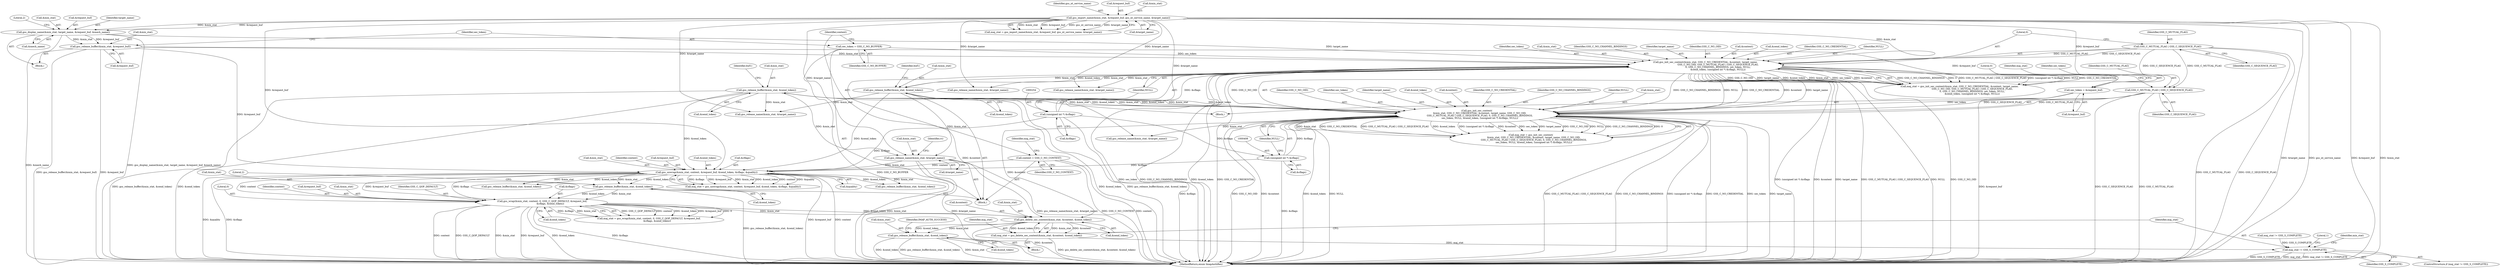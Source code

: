 digraph "0_neomutt_6f163e07ae68654d7ac5268cbb7565f6df79ad85_0@API" {
"1000743" [label="(Call,gss_delete_sec_context(&min_stat, &context, &send_token))"];
"1000662" [label="(Call,gss_wrap(&min_stat, context, 0, GSS_C_QOP_DEFAULT, &request_buf,\n                      &cflags, &send_token))"];
"1000582" [label="(Call,gss_release_buffer(&min_stat, &send_token))"];
"1000502" [label="(Call,gss_unwrap(&min_stat, context, &request_buf, &send_token, &cflags, &quality))"];
"1000460" [label="(Call,gss_release_name(&min_stat, &target_name))"];
"1000445" [label="(Call,gss_release_buffer(&min_stat, &send_token))"];
"1000390" [label="(Call,gss_init_sec_context(\n        &min_stat, GSS_C_NO_CREDENTIAL, &context, target_name, GSS_C_NO_OID,\n        GSS_C_MUTUAL_FLAG | GSS_C_SEQUENCE_FLAG, 0, GSS_C_NO_CHANNEL_BINDINGS,\n        sec_token, NULL, &send_token, (unsigned int *) &cflags, NULL))"];
"1000324" [label="(Call,gss_release_buffer(&min_stat, &send_token))"];
"1000236" [label="(Call,gss_init_sec_context(&min_stat, GSS_C_NO_CREDENTIAL, &context, target_name,\n                                  GSS_C_NO_OID, GSS_C_MUTUAL_FLAG | GSS_C_SEQUENCE_FLAG,\n                                  0, GSS_C_NO_CHANNEL_BINDINGS, sec_token, NULL,\n                                  &send_token, (unsigned int *) &cflags, NULL))"];
"1000182" [label="(Call,gss_import_name(&min_stat, &request_buf, gss_nt_service_name, &target_name))"];
"1000223" [label="(Call,gss_release_buffer(&min_stat, &request_buf))"];
"1000207" [label="(Call,gss_display_name(&min_stat, target_name, &request_buf, &mech_name))"];
"1000244" [label="(Call,GSS_C_MUTUAL_FLAG | GSS_C_SEQUENCE_FLAG)"];
"1000228" [label="(Call,sec_token = GSS_C_NO_BUFFER)"];
"1000253" [label="(Call,(unsigned int *) &cflags)"];
"1000398" [label="(Call,GSS_C_MUTUAL_FLAG | GSS_C_SEQUENCE_FLAG)"];
"1000384" [label="(Call,sec_token = &request_buf)"];
"1000407" [label="(Call,(unsigned int *) &cflags)"];
"1000231" [label="(Call,context = GSS_C_NO_CONTEXT)"];
"1000741" [label="(Call,maj_stat = gss_delete_sec_context(&min_stat, &context, &send_token))"];
"1000751" [label="(Call,maj_stat != GSS_S_COMPLETE)"];
"1000757" [label="(Call,gss_release_buffer(&min_stat, &send_token))"];
"1000752" [label="(Identifier,maj_stat)"];
"1000666" [label="(Literal,0)"];
"1000583" [label="(Call,&min_stat)"];
"1000234" [label="(Call,maj_stat = gss_init_sec_context(&min_stat, GSS_C_NO_CREDENTIAL, &context, target_name,\n                                  GSS_C_NO_OID, GSS_C_MUTUAL_FLAG | GSS_C_SEQUENCE_FLAG,\n                                  0, GSS_C_NO_CHANNEL_BINDINGS, sec_token, NULL,\n                                  &send_token, (unsigned int *) &cflags, NULL))"];
"1000180" [label="(Call,maj_stat = gss_import_name(&min_stat, &request_buf, gss_nt_service_name, &target_name))"];
"1000251" [label="(Call,&send_token)"];
"1000751" [label="(Call,maj_stat != GSS_S_COMPLETE)"];
"1000665" [label="(Identifier,context)"];
"1000248" [label="(Identifier,GSS_C_NO_CHANNEL_BINDINGS)"];
"1000585" [label="(Call,&send_token)"];
"1000242" [label="(Identifier,target_name)"];
"1000737" [label="(Block,)"];
"1000407" [label="(Call,(unsigned int *) &cflags)"];
"1000558" [label="(Call,gss_release_buffer(&min_stat, &send_token))"];
"1000388" [label="(Call,maj_stat = gss_init_sec_context(\n        &min_stat, GSS_C_NO_CREDENTIAL, &context, target_name, GSS_C_NO_OID,\n        GSS_C_MUTUAL_FLAG | GSS_C_SEQUENCE_FLAG, 0, GSS_C_NO_CHANNEL_BINDINGS,\n        sec_token, NULL, &send_token, (unsigned int *) &cflags, NULL))"];
"1000397" [label="(Identifier,GSS_C_NO_OID)"];
"1000253" [label="(Call,(unsigned int *) &cflags)"];
"1000188" [label="(Call,&target_name)"];
"1000403" [label="(Identifier,sec_token)"];
"1000384" [label="(Call,sec_token = &request_buf)"];
"1000226" [label="(Call,&request_buf)"];
"1000224" [label="(Call,&min_stat)"];
"1000182" [label="(Call,gss_import_name(&min_stat, &request_buf, gss_nt_service_name, &target_name))"];
"1000246" [label="(Identifier,GSS_C_SEQUENCE_FLAG)"];
"1000427" [label="(Call,gss_release_name(&min_stat, &target_name))"];
"1000243" [label="(Identifier,GSS_C_NO_OID)"];
"1000463" [label="(Call,&target_name)"];
"1000446" [label="(Call,&min_stat)"];
"1000240" [label="(Call,&context)"];
"1000786" [label="(MethodReturn,enum ImapAuthRes)"];
"1000207" [label="(Call,gss_display_name(&min_stat, target_name, &request_buf, &mech_name))"];
"1000247" [label="(Literal,0)"];
"1000588" [label="(Literal,2)"];
"1000746" [label="(Call,&context)"];
"1000502" [label="(Call,gss_unwrap(&min_stat, context, &request_buf, &send_token, &cflags, &quality))"];
"1000216" [label="(Literal,2)"];
"1000467" [label="(Identifier,rc)"];
"1000360" [label="(Call,gss_release_name(&min_stat, &target_name))"];
"1000759" [label="(Identifier,min_stat)"];
"1000508" [label="(Call,&send_token)"];
"1000239" [label="(Identifier,GSS_C_NO_CREDENTIAL)"];
"1000510" [label="(Call,&cflags)"];
"1000512" [label="(Call,&quality)"];
"1000401" [label="(Literal,0)"];
"1000743" [label="(Call,gss_delete_sec_context(&min_stat, &context, &send_token))"];
"1000503" [label="(Call,&min_stat)"];
"1000758" [label="(Call,&min_stat)"];
"1000273" [label="(Call,gss_release_name(&min_stat, &target_name))"];
"1000250" [label="(Identifier,NULL)"];
"1000668" [label="(Call,&request_buf)"];
"1000396" [label="(Identifier,target_name)"];
"1000327" [label="(Call,&send_token)"];
"1000206" [label="(Block,)"];
"1000741" [label="(Call,maj_stat = gss_delete_sec_context(&min_stat, &context, &send_token))"];
"1000236" [label="(Call,gss_init_sec_context(&min_stat, GSS_C_NO_CREDENTIAL, &context, target_name,\n                                  GSS_C_NO_OID, GSS_C_MUTUAL_FLAG | GSS_C_SEQUENCE_FLAG,\n                                  0, GSS_C_NO_CHANNEL_BINDINGS, sec_token, NULL,\n                                  &send_token, (unsigned int *) &cflags, NULL))"];
"1000451" [label="(Identifier,buf1)"];
"1000228" [label="(Call,sec_token = GSS_C_NO_BUFFER)"];
"1000230" [label="(Identifier,GSS_C_NO_BUFFER)"];
"1000663" [label="(Call,&min_stat)"];
"1000411" [label="(Identifier,NULL)"];
"1000343" [label="(Block,)"];
"1000187" [label="(Identifier,gss_nt_service_name)"];
"1000667" [label="(Identifier,GSS_C_QOP_DEFAULT)"];
"1000233" [label="(Identifier,GSS_C_NO_CONTEXT)"];
"1000675" [label="(Call,maj_stat != GSS_S_COMPLETE)"];
"1000744" [label="(Call,&min_stat)"];
"1000757" [label="(Call,gss_release_buffer(&min_stat, &send_token))"];
"1000232" [label="(Identifier,context)"];
"1000742" [label="(Identifier,maj_stat)"];
"1000672" [label="(Call,&send_token)"];
"1000582" [label="(Call,gss_release_buffer(&min_stat, &send_token))"];
"1000245" [label="(Identifier,GSS_C_MUTUAL_FLAG)"];
"1000324" [label="(Call,gss_release_buffer(&min_stat, &send_token))"];
"1000235" [label="(Identifier,maj_stat)"];
"1000325" [label="(Call,&min_stat)"];
"1000662" [label="(Call,gss_wrap(&min_stat, context, 0, GSS_C_QOP_DEFAULT, &request_buf,\n                      &cflags, &send_token))"];
"1000753" [label="(Identifier,GSS_S_COMPLETE)"];
"1000249" [label="(Identifier,sec_token)"];
"1000750" [label="(ControlStructure,if (maj_stat != GSS_S_COMPLETE))"];
"1000120" [label="(Block,)"];
"1000244" [label="(Call,GSS_C_MUTUAL_FLAG | GSS_C_SEQUENCE_FLAG)"];
"1000229" [label="(Identifier,sec_token)"];
"1000405" [label="(Call,&send_token)"];
"1000500" [label="(Call,maj_stat = gss_unwrap(&min_stat, context, &request_buf, &send_token, &cflags, &quality))"];
"1000398" [label="(Call,GSS_C_MUTUAL_FLAG | GSS_C_SEQUENCE_FLAG)"];
"1000505" [label="(Identifier,context)"];
"1000409" [label="(Call,&cflags)"];
"1000389" [label="(Identifier,maj_stat)"];
"1000223" [label="(Call,gss_release_buffer(&min_stat, &request_buf))"];
"1000208" [label="(Call,&min_stat)"];
"1000185" [label="(Call,&request_buf)"];
"1000330" [label="(Identifier,buf1)"];
"1000211" [label="(Call,&request_buf)"];
"1000394" [label="(Call,&context)"];
"1000670" [label="(Call,&cflags)"];
"1000393" [label="(Identifier,GSS_C_NO_CREDENTIAL)"];
"1000183" [label="(Call,&min_stat)"];
"1000255" [label="(Call,&cflags)"];
"1000231" [label="(Call,context = GSS_C_NO_CONTEXT)"];
"1000525" [label="(Call,gss_release_buffer(&min_stat, &send_token))"];
"1000506" [label="(Call,&request_buf)"];
"1000402" [label="(Identifier,GSS_C_NO_CHANNEL_BINDINGS)"];
"1000399" [label="(Identifier,GSS_C_MUTUAL_FLAG)"];
"1000763" [label="(Identifier,IMAP_AUTH_SUCCESS)"];
"1000303" [label="(Call,gss_release_name(&min_stat, &target_name))"];
"1000748" [label="(Call,&send_token)"];
"1000404" [label="(Identifier,NULL)"];
"1000386" [label="(Call,&request_buf)"];
"1000390" [label="(Call,gss_init_sec_context(\n        &min_stat, GSS_C_NO_CREDENTIAL, &context, target_name, GSS_C_NO_OID,\n        GSS_C_MUTUAL_FLAG | GSS_C_SEQUENCE_FLAG, 0, GSS_C_NO_CHANNEL_BINDINGS,\n        sec_token, NULL, &send_token, (unsigned int *) &cflags, NULL))"];
"1000391" [label="(Call,&min_stat)"];
"1000755" [label="(Literal,1)"];
"1000760" [label="(Call,&send_token)"];
"1000660" [label="(Call,maj_stat = gss_wrap(&min_stat, context, 0, GSS_C_QOP_DEFAULT, &request_buf,\n                      &cflags, &send_token))"];
"1000448" [label="(Call,&send_token)"];
"1000210" [label="(Identifier,target_name)"];
"1000237" [label="(Call,&min_stat)"];
"1000213" [label="(Call,&mech_name)"];
"1000460" [label="(Call,gss_release_name(&min_stat, &target_name))"];
"1000445" [label="(Call,gss_release_buffer(&min_stat, &send_token))"];
"1000257" [label="(Identifier,NULL)"];
"1000461" [label="(Call,&min_stat)"];
"1000385" [label="(Identifier,sec_token)"];
"1000400" [label="(Identifier,GSS_C_SEQUENCE_FLAG)"];
"1000743" -> "1000741"  [label="AST: "];
"1000743" -> "1000748"  [label="CFG: "];
"1000744" -> "1000743"  [label="AST: "];
"1000746" -> "1000743"  [label="AST: "];
"1000748" -> "1000743"  [label="AST: "];
"1000741" -> "1000743"  [label="CFG: "];
"1000743" -> "1000786"  [label="DDG: &context"];
"1000743" -> "1000741"  [label="DDG: &min_stat"];
"1000743" -> "1000741"  [label="DDG: &context"];
"1000743" -> "1000741"  [label="DDG: &send_token"];
"1000662" -> "1000743"  [label="DDG: &min_stat"];
"1000662" -> "1000743"  [label="DDG: &send_token"];
"1000390" -> "1000743"  [label="DDG: &context"];
"1000236" -> "1000743"  [label="DDG: &context"];
"1000743" -> "1000757"  [label="DDG: &min_stat"];
"1000743" -> "1000757"  [label="DDG: &send_token"];
"1000662" -> "1000660"  [label="AST: "];
"1000662" -> "1000672"  [label="CFG: "];
"1000663" -> "1000662"  [label="AST: "];
"1000665" -> "1000662"  [label="AST: "];
"1000666" -> "1000662"  [label="AST: "];
"1000667" -> "1000662"  [label="AST: "];
"1000668" -> "1000662"  [label="AST: "];
"1000670" -> "1000662"  [label="AST: "];
"1000672" -> "1000662"  [label="AST: "];
"1000660" -> "1000662"  [label="CFG: "];
"1000662" -> "1000786"  [label="DDG: &min_stat"];
"1000662" -> "1000786"  [label="DDG: &request_buf"];
"1000662" -> "1000786"  [label="DDG: &send_token"];
"1000662" -> "1000786"  [label="DDG: &cflags"];
"1000662" -> "1000786"  [label="DDG: context"];
"1000662" -> "1000786"  [label="DDG: GSS_C_QOP_DEFAULT"];
"1000662" -> "1000660"  [label="DDG: GSS_C_QOP_DEFAULT"];
"1000662" -> "1000660"  [label="DDG: context"];
"1000662" -> "1000660"  [label="DDG: &send_token"];
"1000662" -> "1000660"  [label="DDG: &request_buf"];
"1000662" -> "1000660"  [label="DDG: 0"];
"1000662" -> "1000660"  [label="DDG: &cflags"];
"1000662" -> "1000660"  [label="DDG: &min_stat"];
"1000582" -> "1000662"  [label="DDG: &min_stat"];
"1000582" -> "1000662"  [label="DDG: &send_token"];
"1000502" -> "1000662"  [label="DDG: context"];
"1000502" -> "1000662"  [label="DDG: &request_buf"];
"1000502" -> "1000662"  [label="DDG: &cflags"];
"1000582" -> "1000120"  [label="AST: "];
"1000582" -> "1000585"  [label="CFG: "];
"1000583" -> "1000582"  [label="AST: "];
"1000585" -> "1000582"  [label="AST: "];
"1000588" -> "1000582"  [label="CFG: "];
"1000582" -> "1000786"  [label="DDG: gss_release_buffer(&min_stat, &send_token)"];
"1000502" -> "1000582"  [label="DDG: &min_stat"];
"1000502" -> "1000582"  [label="DDG: &send_token"];
"1000502" -> "1000500"  [label="AST: "];
"1000502" -> "1000512"  [label="CFG: "];
"1000503" -> "1000502"  [label="AST: "];
"1000505" -> "1000502"  [label="AST: "];
"1000506" -> "1000502"  [label="AST: "];
"1000508" -> "1000502"  [label="AST: "];
"1000510" -> "1000502"  [label="AST: "];
"1000512" -> "1000502"  [label="AST: "];
"1000500" -> "1000502"  [label="CFG: "];
"1000502" -> "1000786"  [label="DDG: &request_buf"];
"1000502" -> "1000786"  [label="DDG: context"];
"1000502" -> "1000786"  [label="DDG: &quality"];
"1000502" -> "1000786"  [label="DDG: &cflags"];
"1000502" -> "1000500"  [label="DDG: &cflags"];
"1000502" -> "1000500"  [label="DDG: &request_buf"];
"1000502" -> "1000500"  [label="DDG: &min_stat"];
"1000502" -> "1000500"  [label="DDG: &send_token"];
"1000502" -> "1000500"  [label="DDG: context"];
"1000502" -> "1000500"  [label="DDG: &quality"];
"1000460" -> "1000502"  [label="DDG: &min_stat"];
"1000231" -> "1000502"  [label="DDG: context"];
"1000182" -> "1000502"  [label="DDG: &request_buf"];
"1000223" -> "1000502"  [label="DDG: &request_buf"];
"1000445" -> "1000502"  [label="DDG: &send_token"];
"1000324" -> "1000502"  [label="DDG: &send_token"];
"1000407" -> "1000502"  [label="DDG: &cflags"];
"1000253" -> "1000502"  [label="DDG: &cflags"];
"1000502" -> "1000525"  [label="DDG: &min_stat"];
"1000502" -> "1000525"  [label="DDG: &send_token"];
"1000502" -> "1000558"  [label="DDG: &min_stat"];
"1000502" -> "1000558"  [label="DDG: &send_token"];
"1000460" -> "1000120"  [label="AST: "];
"1000460" -> "1000463"  [label="CFG: "];
"1000461" -> "1000460"  [label="AST: "];
"1000463" -> "1000460"  [label="AST: "];
"1000467" -> "1000460"  [label="CFG: "];
"1000460" -> "1000786"  [label="DDG: gss_release_name(&min_stat, &target_name)"];
"1000460" -> "1000786"  [label="DDG: &min_stat"];
"1000460" -> "1000786"  [label="DDG: &target_name"];
"1000445" -> "1000460"  [label="DDG: &min_stat"];
"1000324" -> "1000460"  [label="DDG: &min_stat"];
"1000182" -> "1000460"  [label="DDG: &target_name"];
"1000445" -> "1000343"  [label="AST: "];
"1000445" -> "1000448"  [label="CFG: "];
"1000446" -> "1000445"  [label="AST: "];
"1000448" -> "1000445"  [label="AST: "];
"1000451" -> "1000445"  [label="CFG: "];
"1000445" -> "1000786"  [label="DDG: gss_release_buffer(&min_stat, &send_token)"];
"1000445" -> "1000786"  [label="DDG: &send_token"];
"1000445" -> "1000360"  [label="DDG: &min_stat"];
"1000445" -> "1000390"  [label="DDG: &min_stat"];
"1000445" -> "1000390"  [label="DDG: &send_token"];
"1000390" -> "1000445"  [label="DDG: &min_stat"];
"1000390" -> "1000445"  [label="DDG: &send_token"];
"1000390" -> "1000388"  [label="AST: "];
"1000390" -> "1000411"  [label="CFG: "];
"1000391" -> "1000390"  [label="AST: "];
"1000393" -> "1000390"  [label="AST: "];
"1000394" -> "1000390"  [label="AST: "];
"1000396" -> "1000390"  [label="AST: "];
"1000397" -> "1000390"  [label="AST: "];
"1000398" -> "1000390"  [label="AST: "];
"1000401" -> "1000390"  [label="AST: "];
"1000402" -> "1000390"  [label="AST: "];
"1000403" -> "1000390"  [label="AST: "];
"1000404" -> "1000390"  [label="AST: "];
"1000405" -> "1000390"  [label="AST: "];
"1000407" -> "1000390"  [label="AST: "];
"1000411" -> "1000390"  [label="AST: "];
"1000388" -> "1000390"  [label="CFG: "];
"1000390" -> "1000786"  [label="DDG: target_name"];
"1000390" -> "1000786"  [label="DDG: GSS_C_NO_OID"];
"1000390" -> "1000786"  [label="DDG: &context"];
"1000390" -> "1000786"  [label="DDG: &send_token"];
"1000390" -> "1000786"  [label="DDG: NULL"];
"1000390" -> "1000786"  [label="DDG: GSS_C_MUTUAL_FLAG | GSS_C_SEQUENCE_FLAG"];
"1000390" -> "1000786"  [label="DDG: GSS_C_NO_CHANNEL_BINDINGS"];
"1000390" -> "1000786"  [label="DDG: (unsigned int *) &cflags"];
"1000390" -> "1000786"  [label="DDG: GSS_C_NO_CREDENTIAL"];
"1000390" -> "1000786"  [label="DDG: sec_token"];
"1000390" -> "1000388"  [label="DDG: &min_stat"];
"1000390" -> "1000388"  [label="DDG: GSS_C_NO_CREDENTIAL"];
"1000390" -> "1000388"  [label="DDG: GSS_C_MUTUAL_FLAG | GSS_C_SEQUENCE_FLAG"];
"1000390" -> "1000388"  [label="DDG: &send_token"];
"1000390" -> "1000388"  [label="DDG: (unsigned int *) &cflags"];
"1000390" -> "1000388"  [label="DDG: &context"];
"1000390" -> "1000388"  [label="DDG: sec_token"];
"1000390" -> "1000388"  [label="DDG: target_name"];
"1000390" -> "1000388"  [label="DDG: GSS_C_NO_OID"];
"1000390" -> "1000388"  [label="DDG: NULL"];
"1000390" -> "1000388"  [label="DDG: GSS_C_NO_CHANNEL_BINDINGS"];
"1000390" -> "1000388"  [label="DDG: 0"];
"1000324" -> "1000390"  [label="DDG: &min_stat"];
"1000324" -> "1000390"  [label="DDG: &send_token"];
"1000236" -> "1000390"  [label="DDG: GSS_C_NO_CREDENTIAL"];
"1000236" -> "1000390"  [label="DDG: &context"];
"1000236" -> "1000390"  [label="DDG: target_name"];
"1000236" -> "1000390"  [label="DDG: GSS_C_NO_OID"];
"1000236" -> "1000390"  [label="DDG: GSS_C_NO_CHANNEL_BINDINGS"];
"1000236" -> "1000390"  [label="DDG: NULL"];
"1000398" -> "1000390"  [label="DDG: GSS_C_MUTUAL_FLAG"];
"1000398" -> "1000390"  [label="DDG: GSS_C_SEQUENCE_FLAG"];
"1000384" -> "1000390"  [label="DDG: sec_token"];
"1000407" -> "1000390"  [label="DDG: &cflags"];
"1000390" -> "1000427"  [label="DDG: &min_stat"];
"1000324" -> "1000120"  [label="AST: "];
"1000324" -> "1000327"  [label="CFG: "];
"1000325" -> "1000324"  [label="AST: "];
"1000327" -> "1000324"  [label="AST: "];
"1000330" -> "1000324"  [label="CFG: "];
"1000324" -> "1000786"  [label="DDG: gss_release_buffer(&min_stat, &send_token)"];
"1000324" -> "1000786"  [label="DDG: &send_token"];
"1000236" -> "1000324"  [label="DDG: &min_stat"];
"1000236" -> "1000324"  [label="DDG: &send_token"];
"1000324" -> "1000360"  [label="DDG: &min_stat"];
"1000236" -> "1000234"  [label="AST: "];
"1000236" -> "1000257"  [label="CFG: "];
"1000237" -> "1000236"  [label="AST: "];
"1000239" -> "1000236"  [label="AST: "];
"1000240" -> "1000236"  [label="AST: "];
"1000242" -> "1000236"  [label="AST: "];
"1000243" -> "1000236"  [label="AST: "];
"1000244" -> "1000236"  [label="AST: "];
"1000247" -> "1000236"  [label="AST: "];
"1000248" -> "1000236"  [label="AST: "];
"1000249" -> "1000236"  [label="AST: "];
"1000250" -> "1000236"  [label="AST: "];
"1000251" -> "1000236"  [label="AST: "];
"1000253" -> "1000236"  [label="AST: "];
"1000257" -> "1000236"  [label="AST: "];
"1000234" -> "1000236"  [label="CFG: "];
"1000236" -> "1000786"  [label="DDG: GSS_C_NO_CHANNEL_BINDINGS"];
"1000236" -> "1000786"  [label="DDG: &send_token"];
"1000236" -> "1000786"  [label="DDG: GSS_C_NO_CREDENTIAL"];
"1000236" -> "1000786"  [label="DDG: (unsigned int *) &cflags"];
"1000236" -> "1000786"  [label="DDG: &context"];
"1000236" -> "1000786"  [label="DDG: target_name"];
"1000236" -> "1000786"  [label="DDG: GSS_C_MUTUAL_FLAG | GSS_C_SEQUENCE_FLAG"];
"1000236" -> "1000786"  [label="DDG: NULL"];
"1000236" -> "1000786"  [label="DDG: GSS_C_NO_OID"];
"1000236" -> "1000786"  [label="DDG: sec_token"];
"1000236" -> "1000234"  [label="DDG: GSS_C_NO_CHANNEL_BINDINGS"];
"1000236" -> "1000234"  [label="DDG: 0"];
"1000236" -> "1000234"  [label="DDG: GSS_C_MUTUAL_FLAG | GSS_C_SEQUENCE_FLAG"];
"1000236" -> "1000234"  [label="DDG: (unsigned int *) &cflags"];
"1000236" -> "1000234"  [label="DDG: NULL"];
"1000236" -> "1000234"  [label="DDG: GSS_C_NO_CREDENTIAL"];
"1000236" -> "1000234"  [label="DDG: GSS_C_NO_OID"];
"1000236" -> "1000234"  [label="DDG: target_name"];
"1000236" -> "1000234"  [label="DDG: &send_token"];
"1000236" -> "1000234"  [label="DDG: &min_stat"];
"1000236" -> "1000234"  [label="DDG: sec_token"];
"1000236" -> "1000234"  [label="DDG: &context"];
"1000182" -> "1000236"  [label="DDG: &min_stat"];
"1000223" -> "1000236"  [label="DDG: &min_stat"];
"1000207" -> "1000236"  [label="DDG: target_name"];
"1000244" -> "1000236"  [label="DDG: GSS_C_MUTUAL_FLAG"];
"1000244" -> "1000236"  [label="DDG: GSS_C_SEQUENCE_FLAG"];
"1000228" -> "1000236"  [label="DDG: sec_token"];
"1000253" -> "1000236"  [label="DDG: &cflags"];
"1000236" -> "1000273"  [label="DDG: &min_stat"];
"1000236" -> "1000303"  [label="DDG: &min_stat"];
"1000182" -> "1000180"  [label="AST: "];
"1000182" -> "1000188"  [label="CFG: "];
"1000183" -> "1000182"  [label="AST: "];
"1000185" -> "1000182"  [label="AST: "];
"1000187" -> "1000182"  [label="AST: "];
"1000188" -> "1000182"  [label="AST: "];
"1000180" -> "1000182"  [label="CFG: "];
"1000182" -> "1000786"  [label="DDG: &target_name"];
"1000182" -> "1000786"  [label="DDG: gss_nt_service_name"];
"1000182" -> "1000786"  [label="DDG: &request_buf"];
"1000182" -> "1000786"  [label="DDG: &min_stat"];
"1000182" -> "1000180"  [label="DDG: &min_stat"];
"1000182" -> "1000180"  [label="DDG: &request_buf"];
"1000182" -> "1000180"  [label="DDG: gss_nt_service_name"];
"1000182" -> "1000180"  [label="DDG: &target_name"];
"1000182" -> "1000207"  [label="DDG: &min_stat"];
"1000182" -> "1000207"  [label="DDG: &request_buf"];
"1000182" -> "1000273"  [label="DDG: &target_name"];
"1000182" -> "1000303"  [label="DDG: &target_name"];
"1000182" -> "1000360"  [label="DDG: &target_name"];
"1000182" -> "1000384"  [label="DDG: &request_buf"];
"1000182" -> "1000427"  [label="DDG: &target_name"];
"1000223" -> "1000206"  [label="AST: "];
"1000223" -> "1000226"  [label="CFG: "];
"1000224" -> "1000223"  [label="AST: "];
"1000226" -> "1000223"  [label="AST: "];
"1000229" -> "1000223"  [label="CFG: "];
"1000223" -> "1000786"  [label="DDG: gss_release_buffer(&min_stat, &request_buf)"];
"1000223" -> "1000786"  [label="DDG: &request_buf"];
"1000207" -> "1000223"  [label="DDG: &min_stat"];
"1000207" -> "1000223"  [label="DDG: &request_buf"];
"1000223" -> "1000384"  [label="DDG: &request_buf"];
"1000207" -> "1000206"  [label="AST: "];
"1000207" -> "1000213"  [label="CFG: "];
"1000208" -> "1000207"  [label="AST: "];
"1000210" -> "1000207"  [label="AST: "];
"1000211" -> "1000207"  [label="AST: "];
"1000213" -> "1000207"  [label="AST: "];
"1000216" -> "1000207"  [label="CFG: "];
"1000207" -> "1000786"  [label="DDG: gss_display_name(&min_stat, target_name, &request_buf, &mech_name)"];
"1000207" -> "1000786"  [label="DDG: &mech_name"];
"1000244" -> "1000246"  [label="CFG: "];
"1000245" -> "1000244"  [label="AST: "];
"1000246" -> "1000244"  [label="AST: "];
"1000247" -> "1000244"  [label="CFG: "];
"1000244" -> "1000786"  [label="DDG: GSS_C_MUTUAL_FLAG"];
"1000244" -> "1000786"  [label="DDG: GSS_C_SEQUENCE_FLAG"];
"1000244" -> "1000398"  [label="DDG: GSS_C_MUTUAL_FLAG"];
"1000244" -> "1000398"  [label="DDG: GSS_C_SEQUENCE_FLAG"];
"1000228" -> "1000120"  [label="AST: "];
"1000228" -> "1000230"  [label="CFG: "];
"1000229" -> "1000228"  [label="AST: "];
"1000230" -> "1000228"  [label="AST: "];
"1000232" -> "1000228"  [label="CFG: "];
"1000228" -> "1000786"  [label="DDG: GSS_C_NO_BUFFER"];
"1000253" -> "1000255"  [label="CFG: "];
"1000254" -> "1000253"  [label="AST: "];
"1000255" -> "1000253"  [label="AST: "];
"1000257" -> "1000253"  [label="CFG: "];
"1000253" -> "1000786"  [label="DDG: &cflags"];
"1000253" -> "1000407"  [label="DDG: &cflags"];
"1000398" -> "1000400"  [label="CFG: "];
"1000399" -> "1000398"  [label="AST: "];
"1000400" -> "1000398"  [label="AST: "];
"1000401" -> "1000398"  [label="CFG: "];
"1000398" -> "1000786"  [label="DDG: GSS_C_SEQUENCE_FLAG"];
"1000398" -> "1000786"  [label="DDG: GSS_C_MUTUAL_FLAG"];
"1000384" -> "1000343"  [label="AST: "];
"1000384" -> "1000386"  [label="CFG: "];
"1000385" -> "1000384"  [label="AST: "];
"1000386" -> "1000384"  [label="AST: "];
"1000389" -> "1000384"  [label="CFG: "];
"1000384" -> "1000786"  [label="DDG: &request_buf"];
"1000407" -> "1000409"  [label="CFG: "];
"1000408" -> "1000407"  [label="AST: "];
"1000409" -> "1000407"  [label="AST: "];
"1000411" -> "1000407"  [label="CFG: "];
"1000407" -> "1000786"  [label="DDG: &cflags"];
"1000231" -> "1000120"  [label="AST: "];
"1000231" -> "1000233"  [label="CFG: "];
"1000232" -> "1000231"  [label="AST: "];
"1000233" -> "1000231"  [label="AST: "];
"1000235" -> "1000231"  [label="CFG: "];
"1000231" -> "1000786"  [label="DDG: GSS_C_NO_CONTEXT"];
"1000231" -> "1000786"  [label="DDG: context"];
"1000741" -> "1000737"  [label="AST: "];
"1000742" -> "1000741"  [label="AST: "];
"1000752" -> "1000741"  [label="CFG: "];
"1000741" -> "1000786"  [label="DDG: gss_delete_sec_context(&min_stat, &context, &send_token)"];
"1000741" -> "1000751"  [label="DDG: maj_stat"];
"1000751" -> "1000750"  [label="AST: "];
"1000751" -> "1000753"  [label="CFG: "];
"1000752" -> "1000751"  [label="AST: "];
"1000753" -> "1000751"  [label="AST: "];
"1000755" -> "1000751"  [label="CFG: "];
"1000759" -> "1000751"  [label="CFG: "];
"1000751" -> "1000786"  [label="DDG: maj_stat != GSS_S_COMPLETE"];
"1000751" -> "1000786"  [label="DDG: GSS_S_COMPLETE"];
"1000751" -> "1000786"  [label="DDG: maj_stat"];
"1000675" -> "1000751"  [label="DDG: GSS_S_COMPLETE"];
"1000757" -> "1000737"  [label="AST: "];
"1000757" -> "1000760"  [label="CFG: "];
"1000758" -> "1000757"  [label="AST: "];
"1000760" -> "1000757"  [label="AST: "];
"1000763" -> "1000757"  [label="CFG: "];
"1000757" -> "1000786"  [label="DDG: gss_release_buffer(&min_stat, &send_token)"];
"1000757" -> "1000786"  [label="DDG: &min_stat"];
"1000757" -> "1000786"  [label="DDG: &send_token"];
}
